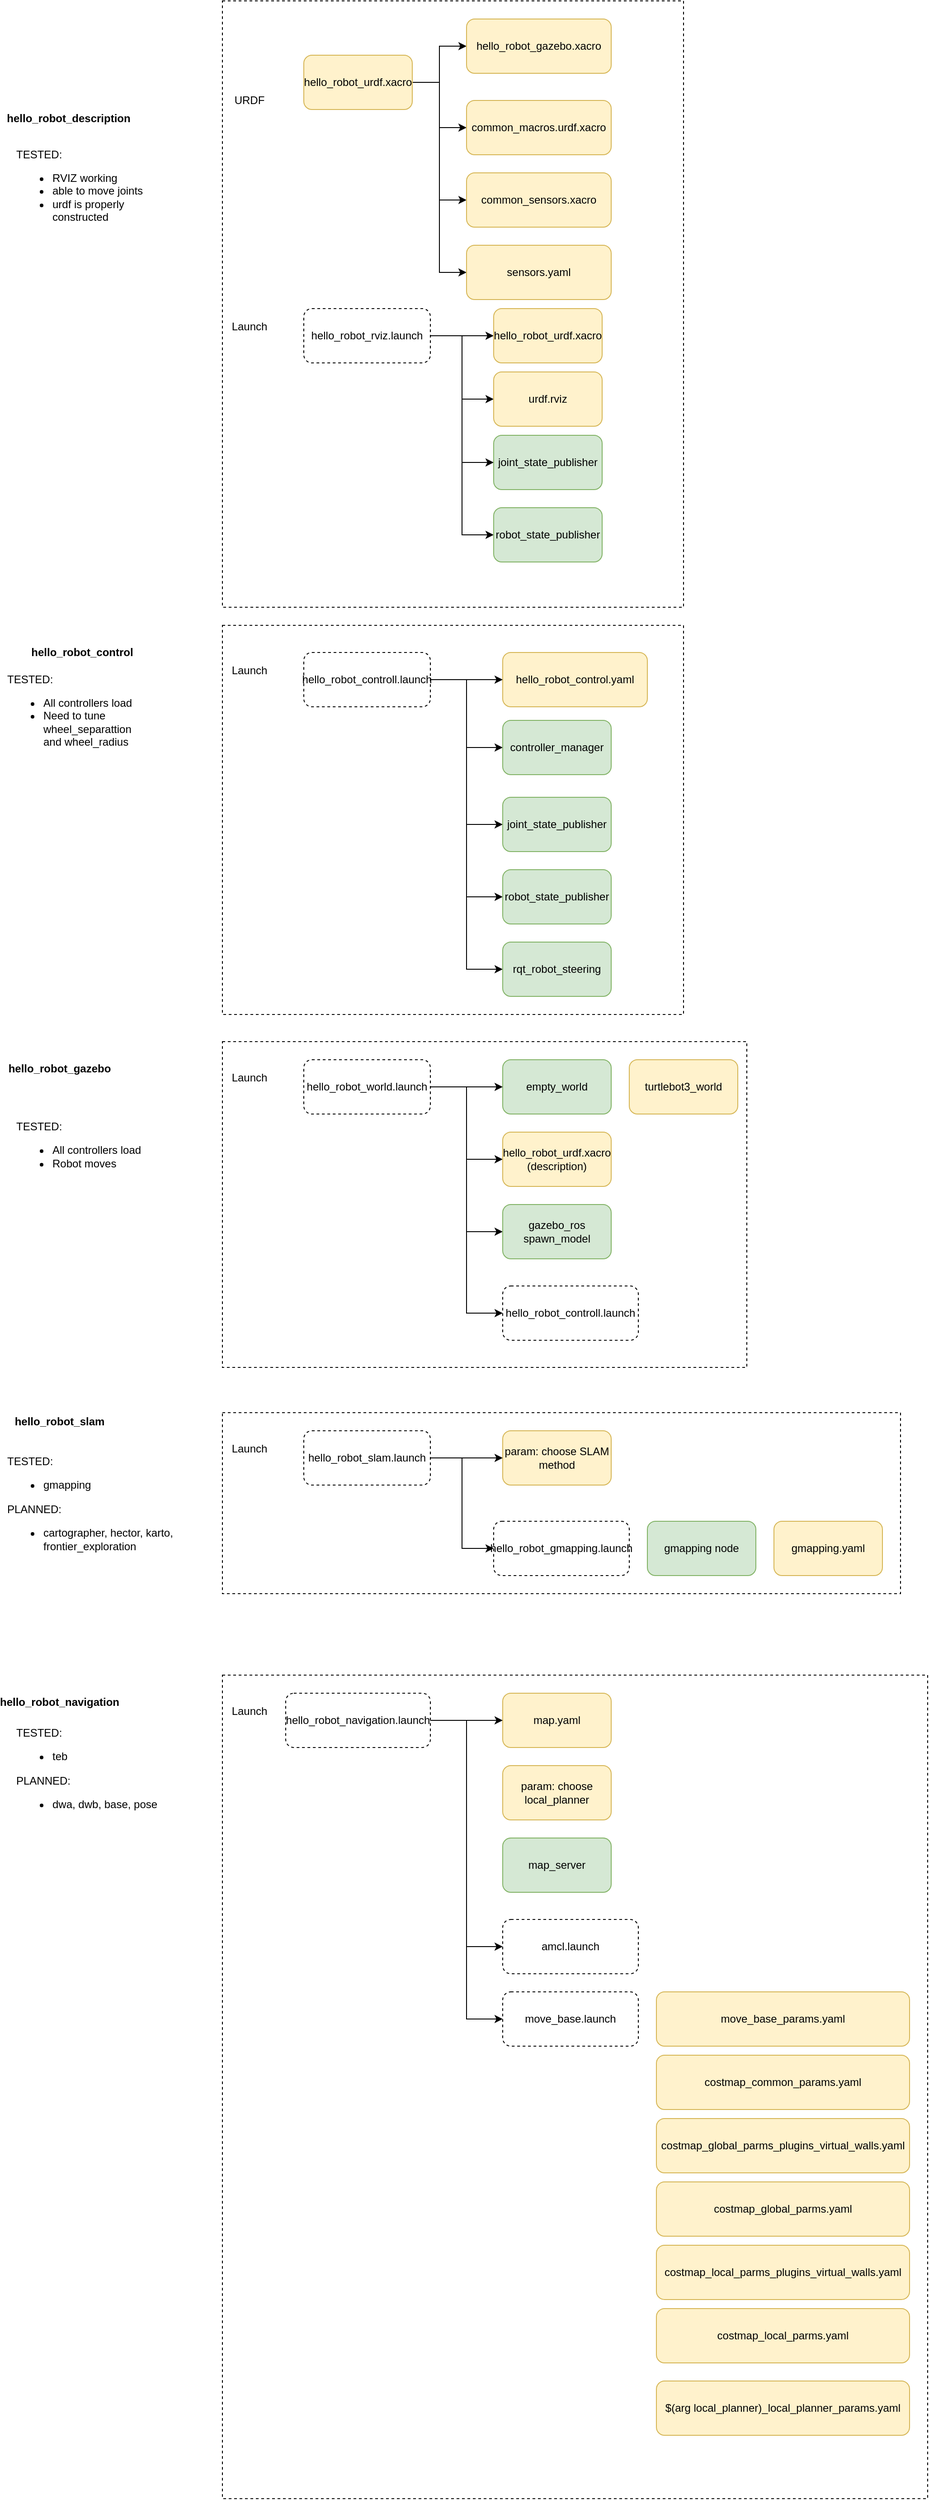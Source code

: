 <mxfile version="14.4.2" type="github">
  <diagram id="GddCDM5jnQ_dlsErp8QU" name="Page-1">
    <mxGraphModel dx="1350" dy="804" grid="1" gridSize="10" guides="1" tooltips="1" connect="1" arrows="1" fold="1" page="1" pageScale="1" pageWidth="850" pageHeight="1100" math="0" shadow="0">
      <root>
        <mxCell id="0" />
        <mxCell id="1" parent="0" />
        <mxCell id="RTTls062UUNZIikZmeOY-21" value="" style="rounded=0;whiteSpace=wrap;html=1;fillColor=none;dashed=1;" parent="1" vertex="1">
          <mxGeometry x="260" y="20" width="510" height="670" as="geometry" />
        </mxCell>
        <mxCell id="RTTls062UUNZIikZmeOY-4" style="edgeStyle=orthogonalEdgeStyle;rounded=0;orthogonalLoop=1;jettySize=auto;html=1;exitX=1;exitY=0.5;exitDx=0;exitDy=0;entryX=0;entryY=0.5;entryDx=0;entryDy=0;" parent="1" source="RTTls062UUNZIikZmeOY-1" target="RTTls062UUNZIikZmeOY-3" edge="1">
          <mxGeometry relative="1" as="geometry" />
        </mxCell>
        <mxCell id="RTTls062UUNZIikZmeOY-6" style="edgeStyle=orthogonalEdgeStyle;rounded=0;orthogonalLoop=1;jettySize=auto;html=1;exitX=1;exitY=0.5;exitDx=0;exitDy=0;entryX=0;entryY=0.5;entryDx=0;entryDy=0;" parent="1" source="RTTls062UUNZIikZmeOY-1" target="RTTls062UUNZIikZmeOY-5" edge="1">
          <mxGeometry relative="1" as="geometry" />
        </mxCell>
        <mxCell id="RTTls062UUNZIikZmeOY-16" style="edgeStyle=orthogonalEdgeStyle;rounded=0;orthogonalLoop=1;jettySize=auto;html=1;exitX=1;exitY=0.5;exitDx=0;exitDy=0;entryX=0;entryY=0.5;entryDx=0;entryDy=0;" parent="1" source="RTTls062UUNZIikZmeOY-1" target="RTTls062UUNZIikZmeOY-7" edge="1">
          <mxGeometry relative="1" as="geometry" />
        </mxCell>
        <mxCell id="RTTls062UUNZIikZmeOY-17" style="edgeStyle=orthogonalEdgeStyle;rounded=0;orthogonalLoop=1;jettySize=auto;html=1;exitX=1;exitY=0.5;exitDx=0;exitDy=0;entryX=0;entryY=0.5;entryDx=0;entryDy=0;" parent="1" source="RTTls062UUNZIikZmeOY-1" target="RTTls062UUNZIikZmeOY-15" edge="1">
          <mxGeometry relative="1" as="geometry" />
        </mxCell>
        <mxCell id="RTTls062UUNZIikZmeOY-1" value="hello_robot_urdf.xacro" style="rounded=1;whiteSpace=wrap;html=1;fillColor=#fff2cc;strokeColor=#d6b656;" parent="1" vertex="1">
          <mxGeometry x="350" y="80" width="120" height="60" as="geometry" />
        </mxCell>
        <mxCell id="RTTls062UUNZIikZmeOY-3" value="&lt;div&gt;hello_robot_gazebo.xacro&lt;/div&gt;" style="rounded=1;whiteSpace=wrap;html=1;fillColor=#fff2cc;strokeColor=#d6b656;" parent="1" vertex="1">
          <mxGeometry x="530" y="40" width="160" height="60" as="geometry" />
        </mxCell>
        <mxCell id="RTTls062UUNZIikZmeOY-5" value="common_macros.urdf.xacro" style="rounded=1;whiteSpace=wrap;html=1;fillColor=#fff2cc;strokeColor=#d6b656;" parent="1" vertex="1">
          <mxGeometry x="530" y="130" width="160" height="60" as="geometry" />
        </mxCell>
        <mxCell id="RTTls062UUNZIikZmeOY-7" value="common_sensors.xacro" style="rounded=1;whiteSpace=wrap;html=1;fillColor=#fff2cc;strokeColor=#d6b656;" parent="1" vertex="1">
          <mxGeometry x="530" y="210" width="160" height="60" as="geometry" />
        </mxCell>
        <mxCell id="RTTls062UUNZIikZmeOY-9" value="hello_robot_description" style="text;html=1;strokeColor=none;fillColor=none;align=center;verticalAlign=middle;whiteSpace=wrap;rounded=0;dashed=1;fontStyle=1" parent="1" vertex="1">
          <mxGeometry x="70" y="140" width="40" height="20" as="geometry" />
        </mxCell>
        <mxCell id="RTTls062UUNZIikZmeOY-10" value="Launch" style="text;html=1;strokeColor=none;fillColor=none;align=center;verticalAlign=middle;whiteSpace=wrap;rounded=0;dashed=1;" parent="1" vertex="1">
          <mxGeometry x="270" y="370" width="40" height="20" as="geometry" />
        </mxCell>
        <mxCell id="RTTls062UUNZIikZmeOY-11" value="URDF" style="text;html=1;strokeColor=none;fillColor=none;align=center;verticalAlign=middle;whiteSpace=wrap;rounded=0;dashed=1;" parent="1" vertex="1">
          <mxGeometry x="270" y="120" width="40" height="20" as="geometry" />
        </mxCell>
        <mxCell id="RTTls062UUNZIikZmeOY-44" style="edgeStyle=orthogonalEdgeStyle;rounded=0;orthogonalLoop=1;jettySize=auto;html=1;exitX=1;exitY=0.5;exitDx=0;exitDy=0;entryX=0;entryY=0.5;entryDx=0;entryDy=0;" parent="1" source="RTTls062UUNZIikZmeOY-13" target="RTTls062UUNZIikZmeOY-37" edge="1">
          <mxGeometry relative="1" as="geometry" />
        </mxCell>
        <mxCell id="RTTls062UUNZIikZmeOY-45" style="edgeStyle=orthogonalEdgeStyle;rounded=0;orthogonalLoop=1;jettySize=auto;html=1;exitX=1;exitY=0.5;exitDx=0;exitDy=0;entryX=0;entryY=0.5;entryDx=0;entryDy=0;" parent="1" source="RTTls062UUNZIikZmeOY-13" target="RTTls062UUNZIikZmeOY-38" edge="1">
          <mxGeometry relative="1" as="geometry" />
        </mxCell>
        <mxCell id="RTTls062UUNZIikZmeOY-46" style="edgeStyle=orthogonalEdgeStyle;rounded=0;orthogonalLoop=1;jettySize=auto;html=1;exitX=1;exitY=0.5;exitDx=0;exitDy=0;entryX=0;entryY=0.5;entryDx=0;entryDy=0;" parent="1" source="RTTls062UUNZIikZmeOY-13" target="RTTls062UUNZIikZmeOY-39" edge="1">
          <mxGeometry relative="1" as="geometry" />
        </mxCell>
        <mxCell id="RTTls062UUNZIikZmeOY-47" style="edgeStyle=orthogonalEdgeStyle;rounded=0;orthogonalLoop=1;jettySize=auto;html=1;exitX=1;exitY=0.5;exitDx=0;exitDy=0;entryX=0;entryY=0.5;entryDx=0;entryDy=0;" parent="1" source="RTTls062UUNZIikZmeOY-13" target="RTTls062UUNZIikZmeOY-40" edge="1">
          <mxGeometry relative="1" as="geometry" />
        </mxCell>
        <mxCell id="RTTls062UUNZIikZmeOY-13" value="hello_robot_rviz.launch" style="rounded=1;whiteSpace=wrap;html=1;dashed=1;fillColor=none;" parent="1" vertex="1">
          <mxGeometry x="350" y="360" width="140" height="60" as="geometry" />
        </mxCell>
        <mxCell id="RTTls062UUNZIikZmeOY-14" value="&lt;div&gt;TESTED:&amp;nbsp;&lt;/div&gt;&lt;ul&gt;&lt;li&gt;RVIZ working&lt;/li&gt;&lt;li&gt;able to move joints&lt;/li&gt;&lt;li&gt;urdf is properly constructed&lt;br&gt;&lt;/li&gt;&lt;/ul&gt;" style="text;html=1;strokeColor=none;fillColor=none;align=left;verticalAlign=middle;whiteSpace=wrap;rounded=0;dashed=1;" parent="1" vertex="1">
          <mxGeometry x="30" y="210" width="150" height="40" as="geometry" />
        </mxCell>
        <mxCell id="RTTls062UUNZIikZmeOY-15" value="sensors.yaml" style="rounded=1;whiteSpace=wrap;html=1;fillColor=#fff2cc;strokeColor=#d6b656;" parent="1" vertex="1">
          <mxGeometry x="530" y="290" width="160" height="60" as="geometry" />
        </mxCell>
        <mxCell id="RTTls062UUNZIikZmeOY-18" value="hello_robot_control" style="text;html=1;strokeColor=none;fillColor=none;align=center;verticalAlign=middle;whiteSpace=wrap;rounded=0;dashed=1;fontStyle=1" parent="1" vertex="1">
          <mxGeometry x="85" y="730" width="40" height="20" as="geometry" />
        </mxCell>
        <mxCell id="RTTls062UUNZIikZmeOY-22" value="" style="rounded=0;whiteSpace=wrap;html=1;fillColor=none;dashed=1;" parent="1" vertex="1">
          <mxGeometry x="260" y="710" width="510" height="430" as="geometry" />
        </mxCell>
        <mxCell id="RTTls062UUNZIikZmeOY-27" value="hello_robot_control.yaml" style="rounded=1;whiteSpace=wrap;html=1;fillColor=#fff2cc;strokeColor=#d6b656;" parent="1" vertex="1">
          <mxGeometry x="570" y="740" width="160" height="60" as="geometry" />
        </mxCell>
        <mxCell id="RTTls062UUNZIikZmeOY-28" value="Launch" style="text;html=1;strokeColor=none;fillColor=none;align=center;verticalAlign=middle;whiteSpace=wrap;rounded=0;dashed=1;" parent="1" vertex="1">
          <mxGeometry x="270" y="750" width="40" height="20" as="geometry" />
        </mxCell>
        <mxCell id="RTTls062UUNZIikZmeOY-33" style="edgeStyle=orthogonalEdgeStyle;rounded=0;orthogonalLoop=1;jettySize=auto;html=1;exitX=1;exitY=0.5;exitDx=0;exitDy=0;entryX=0;entryY=0.5;entryDx=0;entryDy=0;" parent="1" source="RTTls062UUNZIikZmeOY-29" target="RTTls062UUNZIikZmeOY-27" edge="1">
          <mxGeometry relative="1" as="geometry" />
        </mxCell>
        <mxCell id="RTTls062UUNZIikZmeOY-34" style="edgeStyle=orthogonalEdgeStyle;rounded=0;orthogonalLoop=1;jettySize=auto;html=1;exitX=1;exitY=0.5;exitDx=0;exitDy=0;entryX=0;entryY=0.5;entryDx=0;entryDy=0;" parent="1" source="RTTls062UUNZIikZmeOY-29" target="RTTls062UUNZIikZmeOY-30" edge="1">
          <mxGeometry relative="1" as="geometry" />
        </mxCell>
        <mxCell id="RTTls062UUNZIikZmeOY-35" style="edgeStyle=orthogonalEdgeStyle;rounded=0;orthogonalLoop=1;jettySize=auto;html=1;exitX=1;exitY=0.5;exitDx=0;exitDy=0;entryX=0;entryY=0.5;entryDx=0;entryDy=0;" parent="1" source="RTTls062UUNZIikZmeOY-29" target="RTTls062UUNZIikZmeOY-31" edge="1">
          <mxGeometry relative="1" as="geometry" />
        </mxCell>
        <mxCell id="RTTls062UUNZIikZmeOY-36" style="edgeStyle=orthogonalEdgeStyle;rounded=0;orthogonalLoop=1;jettySize=auto;html=1;exitX=1;exitY=0.5;exitDx=0;exitDy=0;entryX=0;entryY=0.5;entryDx=0;entryDy=0;" parent="1" source="RTTls062UUNZIikZmeOY-29" target="RTTls062UUNZIikZmeOY-32" edge="1">
          <mxGeometry relative="1" as="geometry" />
        </mxCell>
        <mxCell id="RTTls062UUNZIikZmeOY-43" style="edgeStyle=orthogonalEdgeStyle;rounded=0;orthogonalLoop=1;jettySize=auto;html=1;exitX=1;exitY=0.5;exitDx=0;exitDy=0;entryX=0;entryY=0.5;entryDx=0;entryDy=0;" parent="1" source="RTTls062UUNZIikZmeOY-29" target="RTTls062UUNZIikZmeOY-42" edge="1">
          <mxGeometry relative="1" as="geometry" />
        </mxCell>
        <mxCell id="RTTls062UUNZIikZmeOY-29" value="hello_robot_controll.launch" style="rounded=1;whiteSpace=wrap;html=1;dashed=1;fillColor=none;" parent="1" vertex="1">
          <mxGeometry x="350" y="740" width="140" height="60" as="geometry" />
        </mxCell>
        <mxCell id="RTTls062UUNZIikZmeOY-30" value="controller_manager" style="rounded=1;whiteSpace=wrap;html=1;fillColor=#d5e8d4;strokeColor=#82b366;" parent="1" vertex="1">
          <mxGeometry x="570" y="815" width="120" height="60" as="geometry" />
        </mxCell>
        <mxCell id="RTTls062UUNZIikZmeOY-31" value="joint_state_publisher" style="rounded=1;whiteSpace=wrap;html=1;fillColor=#d5e8d4;strokeColor=#82b366;" parent="1" vertex="1">
          <mxGeometry x="570" y="900" width="120" height="60" as="geometry" />
        </mxCell>
        <mxCell id="RTTls062UUNZIikZmeOY-32" value="rqt_robot_steering" style="rounded=1;whiteSpace=wrap;html=1;fillColor=#d5e8d4;strokeColor=#82b366;" parent="1" vertex="1">
          <mxGeometry x="570" y="1060" width="120" height="60" as="geometry" />
        </mxCell>
        <mxCell id="RTTls062UUNZIikZmeOY-37" value="hello_robot_urdf.xacro" style="rounded=1;whiteSpace=wrap;html=1;fillColor=#fff2cc;strokeColor=#d6b656;" parent="1" vertex="1">
          <mxGeometry x="560" y="360" width="120" height="60" as="geometry" />
        </mxCell>
        <mxCell id="RTTls062UUNZIikZmeOY-38" value="urdf.rviz" style="rounded=1;whiteSpace=wrap;html=1;fillColor=#fff2cc;strokeColor=#d6b656;" parent="1" vertex="1">
          <mxGeometry x="560" y="430" width="120" height="60" as="geometry" />
        </mxCell>
        <mxCell id="RTTls062UUNZIikZmeOY-39" value="joint_state_publisher" style="rounded=1;whiteSpace=wrap;html=1;fillColor=#d5e8d4;strokeColor=#82b366;" parent="1" vertex="1">
          <mxGeometry x="560" y="500" width="120" height="60" as="geometry" />
        </mxCell>
        <mxCell id="RTTls062UUNZIikZmeOY-40" value="robot_state_publisher" style="rounded=1;whiteSpace=wrap;html=1;fillColor=#d5e8d4;strokeColor=#82b366;" parent="1" vertex="1">
          <mxGeometry x="560" y="580" width="120" height="60" as="geometry" />
        </mxCell>
        <mxCell id="RTTls062UUNZIikZmeOY-42" value="robot_state_publisher" style="rounded=1;whiteSpace=wrap;html=1;fillColor=#d5e8d4;strokeColor=#82b366;" parent="1" vertex="1">
          <mxGeometry x="570" y="980" width="120" height="60" as="geometry" />
        </mxCell>
        <mxCell id="RTTls062UUNZIikZmeOY-48" value="&lt;div&gt;TESTED:&amp;nbsp;&lt;/div&gt;&lt;ul&gt;&lt;li&gt;All controllers load&lt;/li&gt;&lt;li&gt;Need to tune wheel_separattion and wheel_radius&lt;br&gt;&lt;/li&gt;&lt;/ul&gt;" style="text;html=1;strokeColor=none;fillColor=none;align=left;verticalAlign=middle;whiteSpace=wrap;rounded=0;dashed=1;" parent="1" vertex="1">
          <mxGeometry x="20" y="790" width="150" height="40" as="geometry" />
        </mxCell>
        <mxCell id="RTTls062UUNZIikZmeOY-49" value="" style="rounded=0;whiteSpace=wrap;html=1;fillColor=none;dashed=1;" parent="1" vertex="1">
          <mxGeometry x="260" y="1170" width="580" height="360" as="geometry" />
        </mxCell>
        <mxCell id="RTTls062UUNZIikZmeOY-50" value="hello_robot_gazebo" style="text;html=1;strokeColor=none;fillColor=none;align=center;verticalAlign=middle;whiteSpace=wrap;rounded=0;dashed=1;fontStyle=1" parent="1" vertex="1">
          <mxGeometry x="60" y="1190" width="40" height="20" as="geometry" />
        </mxCell>
        <mxCell id="RTTls062UUNZIikZmeOY-51" value="empty_world" style="rounded=1;whiteSpace=wrap;html=1;fillColor=#d5e8d4;strokeColor=#82b366;" parent="1" vertex="1">
          <mxGeometry x="570" y="1190" width="120" height="60" as="geometry" />
        </mxCell>
        <mxCell id="RTTls062UUNZIikZmeOY-52" value="Launch" style="text;html=1;strokeColor=none;fillColor=none;align=center;verticalAlign=middle;whiteSpace=wrap;rounded=0;dashed=1;" parent="1" vertex="1">
          <mxGeometry x="270" y="1200" width="40" height="20" as="geometry" />
        </mxCell>
        <mxCell id="RTTls062UUNZIikZmeOY-58" style="edgeStyle=orthogonalEdgeStyle;rounded=0;orthogonalLoop=1;jettySize=auto;html=1;exitX=1;exitY=0.5;exitDx=0;exitDy=0;entryX=0;entryY=0.5;entryDx=0;entryDy=0;" parent="1" source="RTTls062UUNZIikZmeOY-53" target="RTTls062UUNZIikZmeOY-51" edge="1">
          <mxGeometry relative="1" as="geometry" />
        </mxCell>
        <mxCell id="RTTls062UUNZIikZmeOY-59" style="edgeStyle=orthogonalEdgeStyle;rounded=0;orthogonalLoop=1;jettySize=auto;html=1;exitX=1;exitY=0.5;exitDx=0;exitDy=0;entryX=0;entryY=0.5;entryDx=0;entryDy=0;" parent="1" source="RTTls062UUNZIikZmeOY-53" target="RTTls062UUNZIikZmeOY-55" edge="1">
          <mxGeometry relative="1" as="geometry" />
        </mxCell>
        <mxCell id="RTTls062UUNZIikZmeOY-60" style="edgeStyle=orthogonalEdgeStyle;rounded=0;orthogonalLoop=1;jettySize=auto;html=1;exitX=1;exitY=0.5;exitDx=0;exitDy=0;entryX=0;entryY=0.5;entryDx=0;entryDy=0;" parent="1" source="RTTls062UUNZIikZmeOY-53" target="RTTls062UUNZIikZmeOY-56" edge="1">
          <mxGeometry relative="1" as="geometry" />
        </mxCell>
        <mxCell id="RTTls062UUNZIikZmeOY-61" style="edgeStyle=orthogonalEdgeStyle;rounded=0;orthogonalLoop=1;jettySize=auto;html=1;exitX=1;exitY=0.5;exitDx=0;exitDy=0;entryX=0;entryY=0.5;entryDx=0;entryDy=0;" parent="1" source="RTTls062UUNZIikZmeOY-53" target="RTTls062UUNZIikZmeOY-57" edge="1">
          <mxGeometry relative="1" as="geometry" />
        </mxCell>
        <mxCell id="RTTls062UUNZIikZmeOY-53" value="hello_robot_world.launch" style="rounded=1;whiteSpace=wrap;html=1;dashed=1;fillColor=none;" parent="1" vertex="1">
          <mxGeometry x="350" y="1190" width="140" height="60" as="geometry" />
        </mxCell>
        <mxCell id="RTTls062UUNZIikZmeOY-54" value="turtlebot3_world" style="rounded=1;whiteSpace=wrap;html=1;fillColor=#fff2cc;strokeColor=#d6b656;" parent="1" vertex="1">
          <mxGeometry x="710" y="1190" width="120" height="60" as="geometry" />
        </mxCell>
        <mxCell id="RTTls062UUNZIikZmeOY-55" value="&lt;div&gt;hello_robot_urdf.xacro&lt;/div&gt;&lt;div&gt;(description)&lt;br&gt;&lt;/div&gt;" style="rounded=1;whiteSpace=wrap;html=1;fillColor=#fff2cc;strokeColor=#d6b656;" parent="1" vertex="1">
          <mxGeometry x="570" y="1270" width="120" height="60" as="geometry" />
        </mxCell>
        <mxCell id="RTTls062UUNZIikZmeOY-56" value="&lt;div&gt;gazebo_ros&lt;/div&gt;&lt;div&gt;spawn_model&lt;br&gt;&lt;/div&gt;" style="rounded=1;whiteSpace=wrap;html=1;fillColor=#d5e8d4;strokeColor=#82b366;" parent="1" vertex="1">
          <mxGeometry x="570" y="1350" width="120" height="60" as="geometry" />
        </mxCell>
        <mxCell id="RTTls062UUNZIikZmeOY-57" value="hello_robot_controll.launch" style="rounded=1;whiteSpace=wrap;html=1;dashed=1;fillColor=none;" parent="1" vertex="1">
          <mxGeometry x="570" y="1440" width="150" height="60" as="geometry" />
        </mxCell>
        <mxCell id="RTTls062UUNZIikZmeOY-62" value="&lt;div&gt;TESTED:&amp;nbsp;&lt;/div&gt;&lt;ul&gt;&lt;li&gt;All controllers load&lt;/li&gt;&lt;li&gt;Robot moves&lt;br&gt;&lt;/li&gt;&lt;/ul&gt;" style="text;html=1;strokeColor=none;fillColor=none;align=left;verticalAlign=middle;whiteSpace=wrap;rounded=0;dashed=1;" parent="1" vertex="1">
          <mxGeometry x="30" y="1270" width="150" height="40" as="geometry" />
        </mxCell>
        <mxCell id="2VLYK9iJB_CVEa1N4kmO-1" value="hello_robot_slam" style="text;html=1;strokeColor=none;fillColor=none;align=center;verticalAlign=middle;whiteSpace=wrap;rounded=0;dashed=1;fontStyle=1" parent="1" vertex="1">
          <mxGeometry x="60" y="1580" width="40" height="20" as="geometry" />
        </mxCell>
        <mxCell id="2VLYK9iJB_CVEa1N4kmO-2" value="hello_robot_navigation" style="text;html=1;strokeColor=none;fillColor=none;align=center;verticalAlign=middle;whiteSpace=wrap;rounded=0;dashed=1;fontStyle=1" parent="1" vertex="1">
          <mxGeometry x="60" y="1890" width="40" height="20" as="geometry" />
        </mxCell>
        <mxCell id="2VLYK9iJB_CVEa1N4kmO-3" value="" style="rounded=0;whiteSpace=wrap;html=1;fillColor=none;dashed=1;" parent="1" vertex="1">
          <mxGeometry x="260" y="1580" width="750" height="200" as="geometry" />
        </mxCell>
        <mxCell id="2VLYK9iJB_CVEa1N4kmO-4" value="param: choose SLAM method" style="rounded=1;whiteSpace=wrap;html=1;fillColor=#fff2cc;strokeColor=#d6b656;" parent="1" vertex="1">
          <mxGeometry x="570" y="1600" width="120" height="60" as="geometry" />
        </mxCell>
        <mxCell id="2VLYK9iJB_CVEa1N4kmO-5" value="Launch" style="text;html=1;strokeColor=none;fillColor=none;align=center;verticalAlign=middle;whiteSpace=wrap;rounded=0;dashed=1;" parent="1" vertex="1">
          <mxGeometry x="270" y="1610" width="40" height="20" as="geometry" />
        </mxCell>
        <mxCell id="2VLYK9iJB_CVEa1N4kmO-6" style="edgeStyle=orthogonalEdgeStyle;rounded=0;orthogonalLoop=1;jettySize=auto;html=1;exitX=1;exitY=0.5;exitDx=0;exitDy=0;entryX=0;entryY=0.5;entryDx=0;entryDy=0;" parent="1" source="2VLYK9iJB_CVEa1N4kmO-10" target="2VLYK9iJB_CVEa1N4kmO-4" edge="1">
          <mxGeometry relative="1" as="geometry" />
        </mxCell>
        <mxCell id="2VLYK9iJB_CVEa1N4kmO-9" style="edgeStyle=orthogonalEdgeStyle;rounded=0;orthogonalLoop=1;jettySize=auto;html=1;exitX=1;exitY=0.5;exitDx=0;exitDy=0;entryX=0;entryY=0.5;entryDx=0;entryDy=0;" parent="1" source="2VLYK9iJB_CVEa1N4kmO-10" target="2VLYK9iJB_CVEa1N4kmO-14" edge="1">
          <mxGeometry relative="1" as="geometry" />
        </mxCell>
        <mxCell id="2VLYK9iJB_CVEa1N4kmO-10" value="hello_robot_slam.launch" style="rounded=1;whiteSpace=wrap;html=1;dashed=1;fillColor=none;" parent="1" vertex="1">
          <mxGeometry x="350" y="1600" width="140" height="60" as="geometry" />
        </mxCell>
        <mxCell id="2VLYK9iJB_CVEa1N4kmO-14" value="hello_robot_gmapping.launch" style="rounded=1;whiteSpace=wrap;html=1;dashed=1;fillColor=none;" parent="1" vertex="1">
          <mxGeometry x="560" y="1700" width="150" height="60" as="geometry" />
        </mxCell>
        <mxCell id="2VLYK9iJB_CVEa1N4kmO-15" value="&lt;div&gt;gmapping node&lt;/div&gt;" style="rounded=1;whiteSpace=wrap;html=1;fillColor=#d5e8d4;strokeColor=#82b366;" parent="1" vertex="1">
          <mxGeometry x="730" y="1700" width="120" height="60" as="geometry" />
        </mxCell>
        <mxCell id="2VLYK9iJB_CVEa1N4kmO-16" value="gmapping.yaml" style="rounded=1;whiteSpace=wrap;html=1;fillColor=#fff2cc;strokeColor=#d6b656;" parent="1" vertex="1">
          <mxGeometry x="870" y="1700" width="120" height="60" as="geometry" />
        </mxCell>
        <mxCell id="2VLYK9iJB_CVEa1N4kmO-18" value="TESTED:&lt;br&gt;&lt;ul&gt;&lt;li&gt;gmapping&lt;/li&gt;&lt;/ul&gt;PLANNED: &lt;br&gt;&lt;ul&gt;&lt;li&gt;cartographer, hector, karto, frontier_exploration&lt;/li&gt;&lt;/ul&gt;" style="text;whiteSpace=wrap;html=1;" parent="1" vertex="1">
          <mxGeometry x="20" y="1620" width="240" height="30" as="geometry" />
        </mxCell>
        <mxCell id="2VLYK9iJB_CVEa1N4kmO-19" value="" style="rounded=0;whiteSpace=wrap;html=1;fillColor=none;dashed=1;" parent="1" vertex="1">
          <mxGeometry x="260" y="1870" width="780" height="910" as="geometry" />
        </mxCell>
        <mxCell id="2VLYK9iJB_CVEa1N4kmO-20" value="map.yaml" style="rounded=1;whiteSpace=wrap;html=1;fillColor=#fff2cc;strokeColor=#d6b656;" parent="1" vertex="1">
          <mxGeometry x="570" y="1890" width="120" height="60" as="geometry" />
        </mxCell>
        <mxCell id="2VLYK9iJB_CVEa1N4kmO-21" value="Launch" style="text;html=1;strokeColor=none;fillColor=none;align=center;verticalAlign=middle;whiteSpace=wrap;rounded=0;dashed=1;" parent="1" vertex="1">
          <mxGeometry x="270" y="1900" width="40" height="20" as="geometry" />
        </mxCell>
        <mxCell id="2VLYK9iJB_CVEa1N4kmO-22" style="edgeStyle=orthogonalEdgeStyle;rounded=0;orthogonalLoop=1;jettySize=auto;html=1;exitX=1;exitY=0.5;exitDx=0;exitDy=0;entryX=0;entryY=0.5;entryDx=0;entryDy=0;" parent="1" source="2VLYK9iJB_CVEa1N4kmO-24" target="2VLYK9iJB_CVEa1N4kmO-20" edge="1">
          <mxGeometry relative="1" as="geometry" />
        </mxCell>
        <mxCell id="2VLYK9iJB_CVEa1N4kmO-23" style="edgeStyle=orthogonalEdgeStyle;rounded=0;orthogonalLoop=1;jettySize=auto;html=1;exitX=1;exitY=0.5;exitDx=0;exitDy=0;entryX=0;entryY=0.5;entryDx=0;entryDy=0;" parent="1" source="2VLYK9iJB_CVEa1N4kmO-24" target="2VLYK9iJB_CVEa1N4kmO-25" edge="1">
          <mxGeometry relative="1" as="geometry" />
        </mxCell>
        <mxCell id="2VLYK9iJB_CVEa1N4kmO-31" style="edgeStyle=orthogonalEdgeStyle;rounded=0;orthogonalLoop=1;jettySize=auto;html=1;exitX=1;exitY=0.5;exitDx=0;exitDy=0;entryX=0;entryY=0.5;entryDx=0;entryDy=0;" parent="1" source="2VLYK9iJB_CVEa1N4kmO-24" target="2VLYK9iJB_CVEa1N4kmO-30" edge="1">
          <mxGeometry relative="1" as="geometry" />
        </mxCell>
        <mxCell id="2VLYK9iJB_CVEa1N4kmO-24" value="hello_robot_navigation.launch" style="rounded=1;whiteSpace=wrap;html=1;dashed=1;fillColor=none;" parent="1" vertex="1">
          <mxGeometry x="330" y="1890" width="160" height="60" as="geometry" />
        </mxCell>
        <mxCell id="2VLYK9iJB_CVEa1N4kmO-25" value="move_base.launch" style="rounded=1;whiteSpace=wrap;html=1;dashed=1;fillColor=none;" parent="1" vertex="1">
          <mxGeometry x="570" y="2220" width="150" height="60" as="geometry" />
        </mxCell>
        <mxCell id="2VLYK9iJB_CVEa1N4kmO-26" value="&lt;div&gt;map_server&lt;/div&gt;" style="rounded=1;whiteSpace=wrap;html=1;fillColor=#d5e8d4;strokeColor=#82b366;" parent="1" vertex="1">
          <mxGeometry x="570" y="2050" width="120" height="60" as="geometry" />
        </mxCell>
        <mxCell id="2VLYK9iJB_CVEa1N4kmO-29" value="param: choose local_planner" style="rounded=1;whiteSpace=wrap;html=1;fillColor=#fff2cc;strokeColor=#d6b656;" parent="1" vertex="1">
          <mxGeometry x="570" y="1970" width="120" height="60" as="geometry" />
        </mxCell>
        <mxCell id="2VLYK9iJB_CVEa1N4kmO-30" value="amcl.launch" style="rounded=1;whiteSpace=wrap;html=1;dashed=1;fillColor=none;" parent="1" vertex="1">
          <mxGeometry x="570" y="2140" width="150" height="60" as="geometry" />
        </mxCell>
        <mxCell id="2VLYK9iJB_CVEa1N4kmO-32" value="costmap_global_parms_plugins_virtual_walls.yaml" style="rounded=1;whiteSpace=wrap;html=1;fillColor=#fff2cc;strokeColor=#d6b656;" parent="1" vertex="1">
          <mxGeometry x="740" y="2360" width="280" height="60" as="geometry" />
        </mxCell>
        <mxCell id="2VLYK9iJB_CVEa1N4kmO-33" value="costmap_global_parms.yaml" style="rounded=1;whiteSpace=wrap;html=1;fillColor=#fff2cc;strokeColor=#d6b656;" parent="1" vertex="1">
          <mxGeometry x="740" y="2430" width="280" height="60" as="geometry" />
        </mxCell>
        <mxCell id="2VLYK9iJB_CVEa1N4kmO-34" value="costmap_local_parms.yaml" style="rounded=1;whiteSpace=wrap;html=1;fillColor=#fff2cc;strokeColor=#d6b656;" parent="1" vertex="1">
          <mxGeometry x="740" y="2570" width="280" height="60" as="geometry" />
        </mxCell>
        <mxCell id="2VLYK9iJB_CVEa1N4kmO-35" value="costmap_local_parms_plugins_virtual_walls.yaml" style="rounded=1;whiteSpace=wrap;html=1;fillColor=#fff2cc;strokeColor=#d6b656;" parent="1" vertex="1">
          <mxGeometry x="740" y="2500" width="280" height="60" as="geometry" />
        </mxCell>
        <mxCell id="2VLYK9iJB_CVEa1N4kmO-36" value="costmap_common_params.yaml" style="rounded=1;whiteSpace=wrap;html=1;fillColor=#fff2cc;strokeColor=#d6b656;" parent="1" vertex="1">
          <mxGeometry x="740" y="2290" width="280" height="60" as="geometry" />
        </mxCell>
        <mxCell id="2VLYK9iJB_CVEa1N4kmO-37" value="move_base_params.yaml" style="rounded=1;whiteSpace=wrap;html=1;fillColor=#fff2cc;strokeColor=#d6b656;" parent="1" vertex="1">
          <mxGeometry x="740" y="2220" width="280" height="60" as="geometry" />
        </mxCell>
        <mxCell id="2VLYK9iJB_CVEa1N4kmO-38" value="$(arg local_planner)_local_planner_params.yaml" style="rounded=1;whiteSpace=wrap;html=1;fillColor=#fff2cc;strokeColor=#d6b656;" parent="1" vertex="1">
          <mxGeometry x="740" y="2650" width="280" height="60" as="geometry" />
        </mxCell>
        <mxCell id="2VLYK9iJB_CVEa1N4kmO-39" value="TESTED:&lt;br&gt;&lt;ul&gt;&lt;li&gt;teb&lt;/li&gt;&lt;/ul&gt;PLANNED: &lt;br&gt;&lt;ul&gt;&lt;li&gt;dwa, dwb, base, pose&lt;/li&gt;&lt;/ul&gt;" style="text;whiteSpace=wrap;html=1;" parent="1" vertex="1">
          <mxGeometry x="30" y="1920" width="240" height="30" as="geometry" />
        </mxCell>
      </root>
    </mxGraphModel>
  </diagram>
</mxfile>
